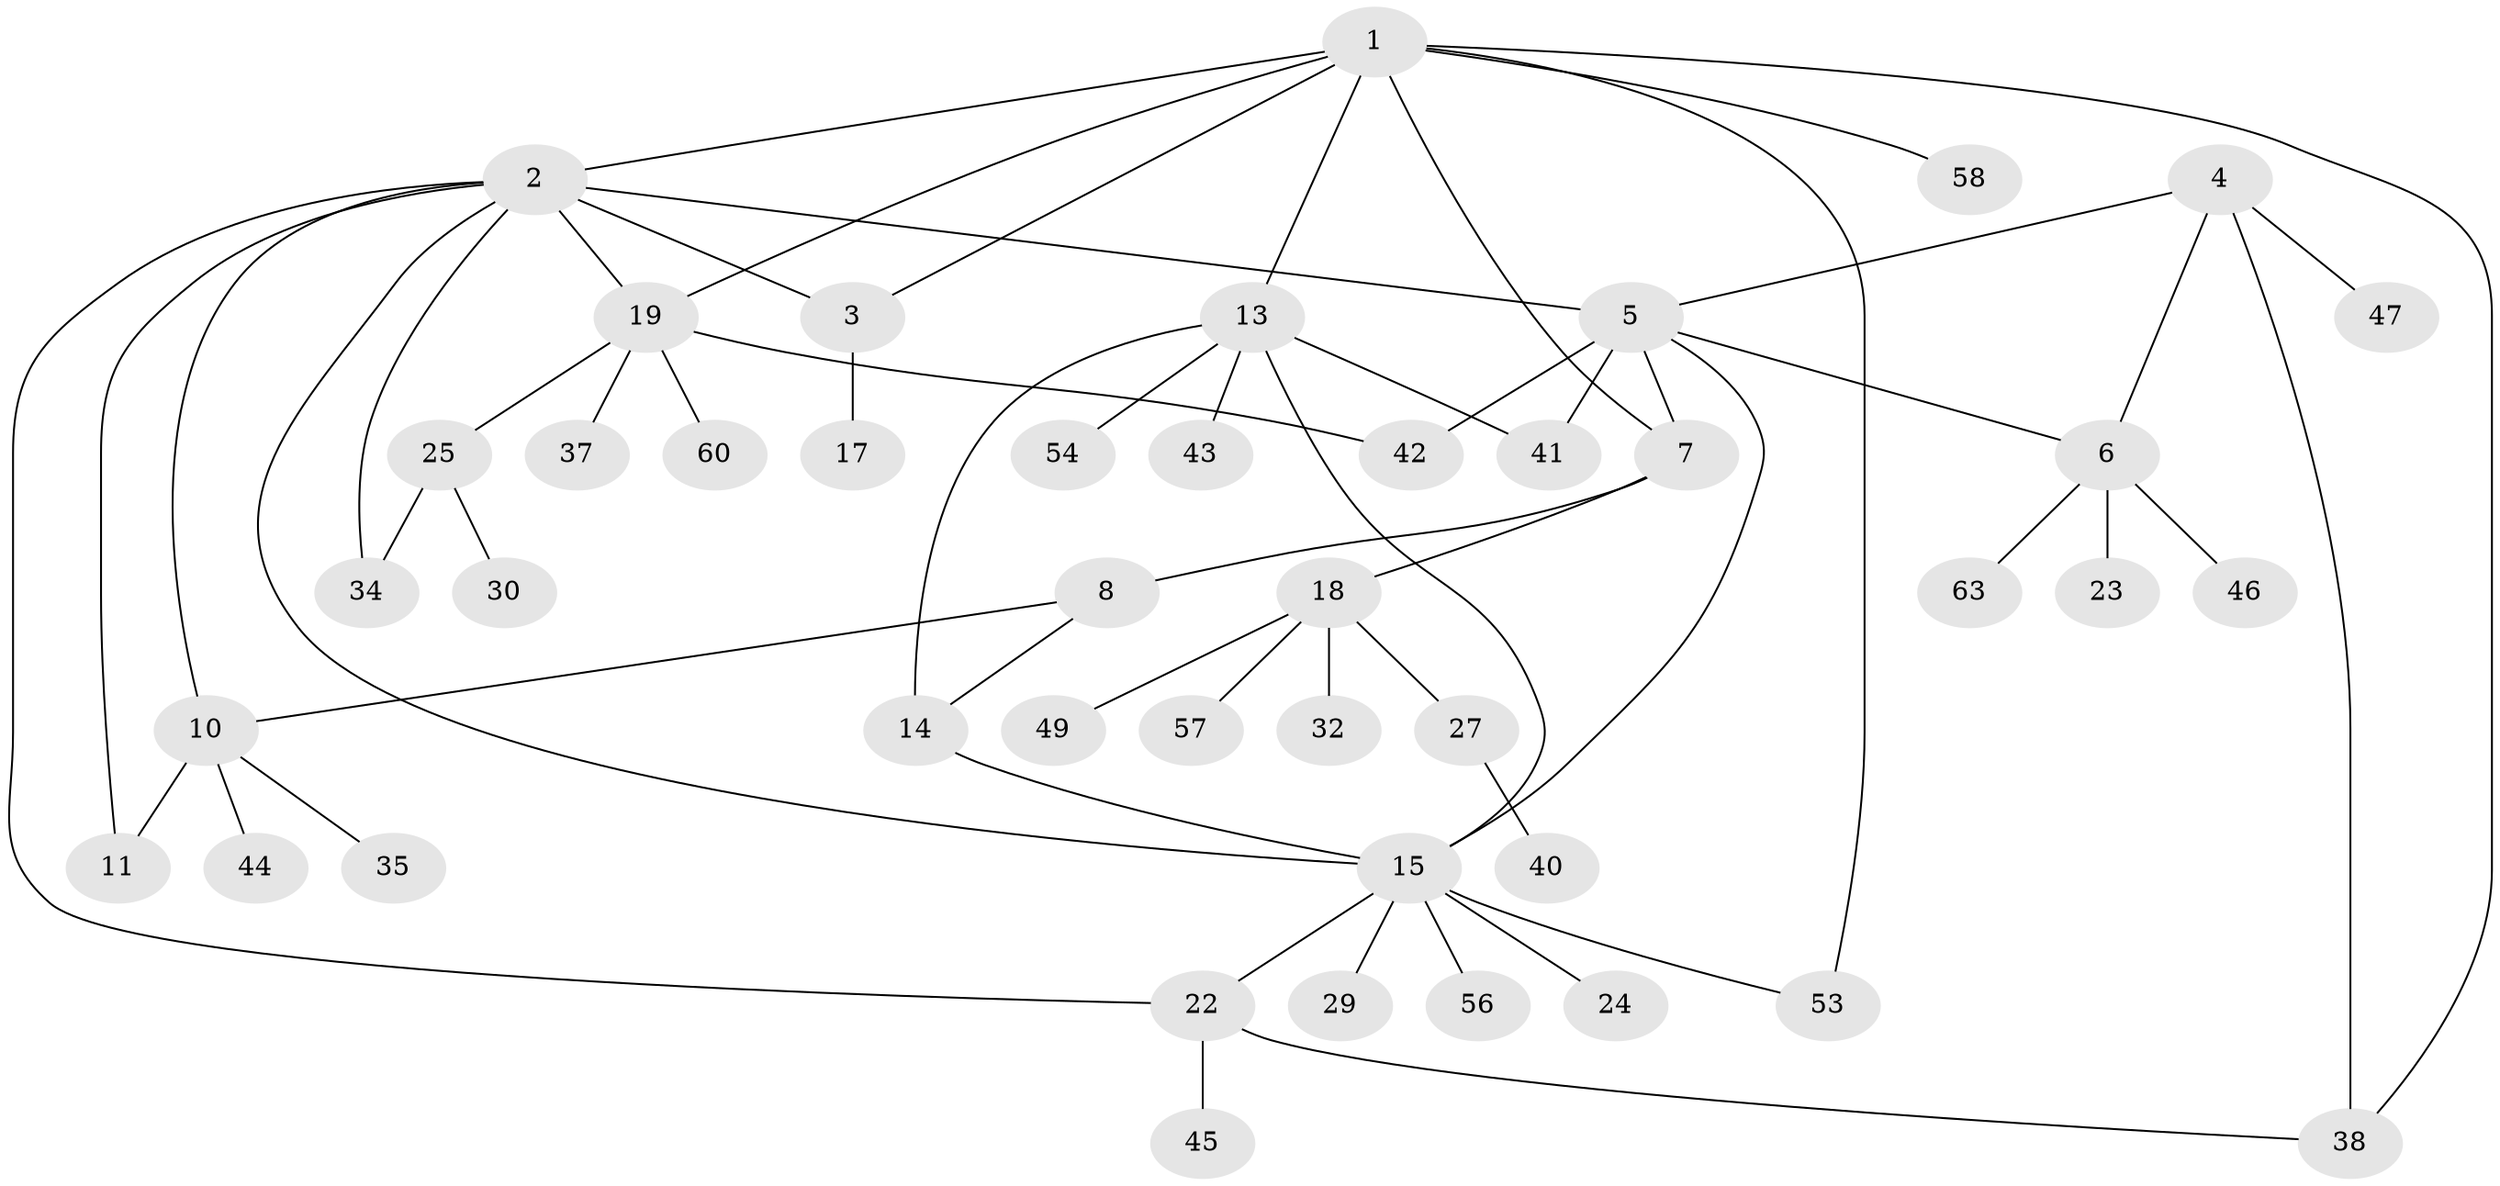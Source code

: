 // Generated by graph-tools (version 1.1) at 2025/52/02/27/25 19:52:19]
// undirected, 44 vertices, 60 edges
graph export_dot {
graph [start="1"]
  node [color=gray90,style=filled];
  1 [super="+62"];
  2 [super="+12"];
  3 [super="+36"];
  4 [super="+55"];
  5 [super="+26"];
  6 [super="+16"];
  7 [super="+9"];
  8;
  10 [super="+20"];
  11;
  13 [super="+61"];
  14;
  15 [super="+51"];
  17;
  18 [super="+21"];
  19 [super="+33"];
  22 [super="+39"];
  23;
  24 [super="+28"];
  25 [super="+31"];
  27;
  29;
  30;
  32;
  34;
  35;
  37;
  38 [super="+50"];
  40 [super="+64"];
  41 [super="+59"];
  42 [super="+48"];
  43;
  44;
  45;
  46 [super="+52"];
  47;
  49;
  53;
  54;
  56;
  57;
  58;
  60;
  63;
  1 -- 2;
  1 -- 3;
  1 -- 13;
  1 -- 19;
  1 -- 53;
  1 -- 58;
  1 -- 7;
  1 -- 38;
  2 -- 3;
  2 -- 5 [weight=2];
  2 -- 22;
  2 -- 34;
  2 -- 19;
  2 -- 10;
  2 -- 11;
  2 -- 15;
  3 -- 17;
  4 -- 5;
  4 -- 6;
  4 -- 38;
  4 -- 47;
  5 -- 6;
  5 -- 7;
  5 -- 15;
  5 -- 41;
  5 -- 42;
  6 -- 46;
  6 -- 23;
  6 -- 63;
  7 -- 8 [weight=2];
  7 -- 18;
  8 -- 10;
  8 -- 14;
  10 -- 11;
  10 -- 35;
  10 -- 44;
  13 -- 14;
  13 -- 15;
  13 -- 41;
  13 -- 43;
  13 -- 54;
  14 -- 15;
  15 -- 24;
  15 -- 29;
  15 -- 53;
  15 -- 56;
  15 -- 22;
  18 -- 27;
  18 -- 32;
  18 -- 57;
  18 -- 49;
  19 -- 25;
  19 -- 37;
  19 -- 60;
  19 -- 42;
  22 -- 45;
  22 -- 38;
  25 -- 30;
  25 -- 34;
  27 -- 40;
}
